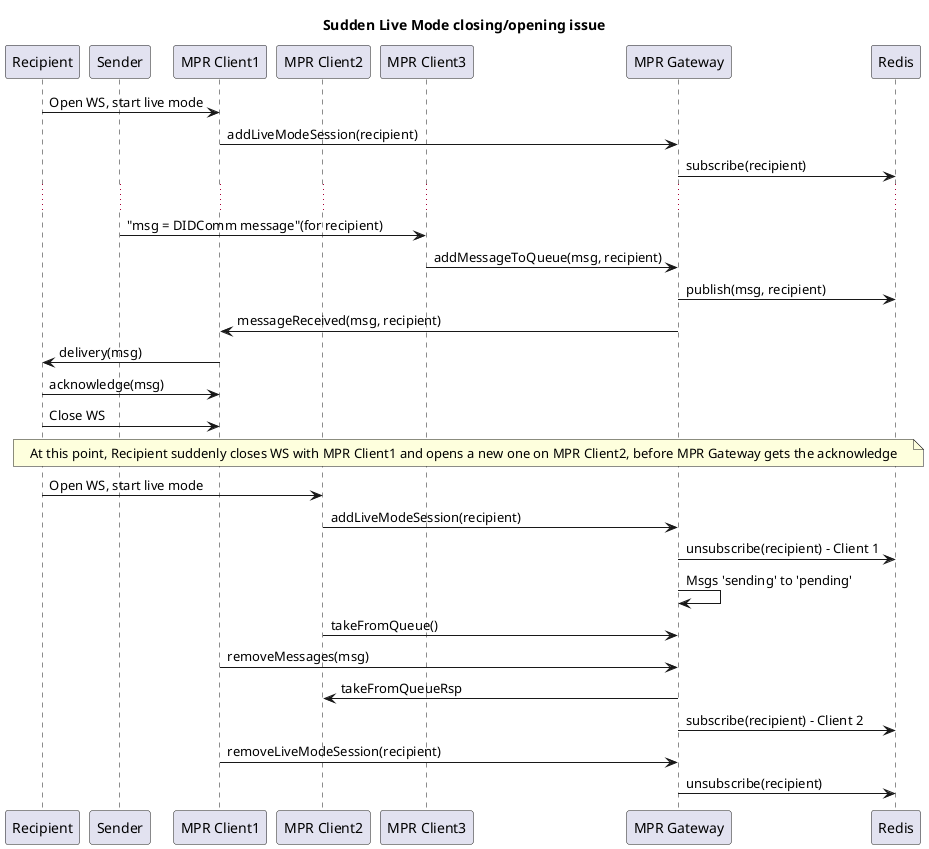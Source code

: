 @startuml
title Sudden Live Mode closing/opening issue
participant Recipient
participant Sender
participant Client1 as "MPR Client1"
participant Client2 as "MPR Client2"
participant Client3 as "MPR Client3"
participant Server as "MPR Gateway"
participant Redis as "Redis"

Recipient -> Client1: Open WS, start live mode
Client1 -> Server: addLiveModeSession(recipient)
Server -> Redis: subscribe(recipient)
...
Sender -> Client3: "msg = DIDComm message"(for recipient)
Client3 -> Server: addMessageToQueue(msg, recipient)
Server -> Redis: publish(msg, recipient)
Server -> Client1: messageReceived(msg, recipient)
Client1 -> Recipient: delivery(msg)
Recipient -> Client1: acknowledge(msg)
Recipient -> Client1: Close WS
note over Recipient, Redis
At this point, Recipient suddenly closes WS with MPR Client1 and opens a new one on MPR Client2, before MPR Gateway gets the acknowledge
end note
Recipient -> Client2: Open WS, start live mode
Client2 -> Server: addLiveModeSession(recipient)
Server -> Redis: unsubscribe(recipient) - Client 1
Server -> Server: Msgs 'sending' to 'pending'
Client2 -> Server: takeFromQueue()
Client1 -> Server: removeMessages(msg)
Server -> Client2: takeFromQueueRsp
Server -> Redis: subscribe(recipient) - Client 2
Client1 -> Server: removeLiveModeSession(recipient)
Server -> Redis: unsubscribe(recipient)
@enduml